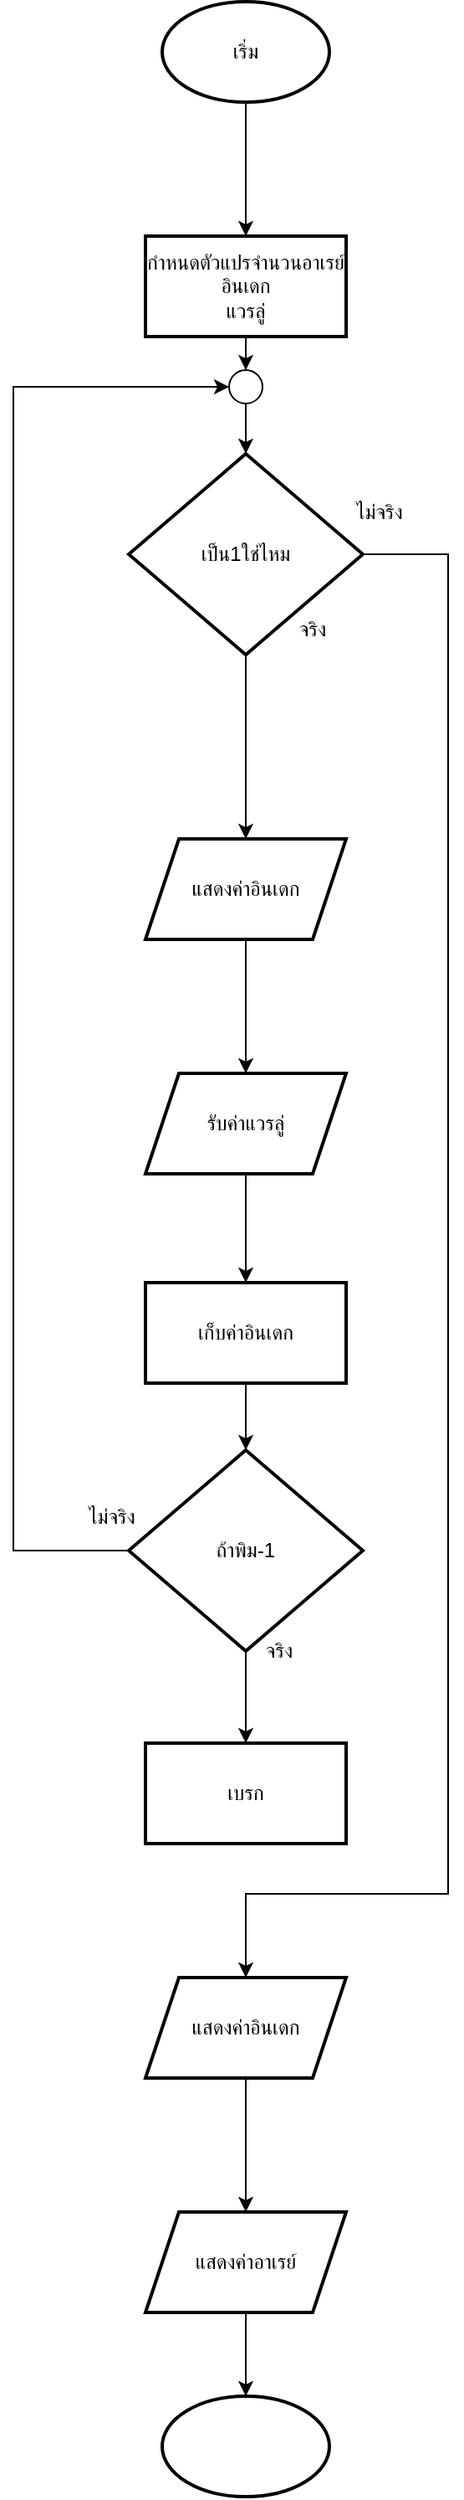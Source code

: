 <mxfile version="25.0.3">
  <diagram name="Page-1" id="r3WUniViR8Q-_TRs2SJ-">
    <mxGraphModel dx="965" dy="510" grid="1" gridSize="10" guides="1" tooltips="1" connect="1" arrows="1" fold="1" page="1" pageScale="1" pageWidth="850" pageHeight="1100" math="0" shadow="0">
      <root>
        <mxCell id="0" />
        <mxCell id="1" parent="0" />
        <mxCell id="ttHGLKsneC0CqZ8a_wNQ-3" value="" style="edgeStyle=orthogonalEdgeStyle;rounded=0;orthogonalLoop=1;jettySize=auto;html=1;" edge="1" parent="1" source="ttHGLKsneC0CqZ8a_wNQ-1" target="ttHGLKsneC0CqZ8a_wNQ-2">
          <mxGeometry relative="1" as="geometry" />
        </mxCell>
        <mxCell id="ttHGLKsneC0CqZ8a_wNQ-1" value="เริ่ม" style="strokeWidth=2;html=1;shape=mxgraph.flowchart.start_1;whiteSpace=wrap;" vertex="1" parent="1">
          <mxGeometry x="370" y="60" width="100" height="60" as="geometry" />
        </mxCell>
        <mxCell id="ttHGLKsneC0CqZ8a_wNQ-5" value="" style="edgeStyle=orthogonalEdgeStyle;rounded=0;orthogonalLoop=1;jettySize=auto;html=1;" edge="1" parent="1" source="ttHGLKsneC0CqZ8a_wNQ-24" target="ttHGLKsneC0CqZ8a_wNQ-4">
          <mxGeometry relative="1" as="geometry" />
        </mxCell>
        <mxCell id="ttHGLKsneC0CqZ8a_wNQ-2" value="กำหนดตัวแปรจำนวนอาเรย์&lt;div&gt;อินเดก&lt;/div&gt;&lt;div&gt;แวรลู่&lt;/div&gt;" style="whiteSpace=wrap;html=1;strokeWidth=2;" vertex="1" parent="1">
          <mxGeometry x="360" y="200" width="120" height="60" as="geometry" />
        </mxCell>
        <mxCell id="ttHGLKsneC0CqZ8a_wNQ-15" value="" style="edgeStyle=orthogonalEdgeStyle;rounded=0;orthogonalLoop=1;jettySize=auto;html=1;" edge="1" parent="1" source="ttHGLKsneC0CqZ8a_wNQ-4" target="ttHGLKsneC0CqZ8a_wNQ-14">
          <mxGeometry relative="1" as="geometry" />
        </mxCell>
        <mxCell id="ttHGLKsneC0CqZ8a_wNQ-27" style="edgeStyle=orthogonalEdgeStyle;rounded=0;orthogonalLoop=1;jettySize=auto;html=1;" edge="1" parent="1" source="ttHGLKsneC0CqZ8a_wNQ-4">
          <mxGeometry relative="1" as="geometry">
            <mxPoint x="420" y="1240" as="targetPoint" />
            <Array as="points">
              <mxPoint x="541" y="390" />
              <mxPoint x="541" y="1190" />
              <mxPoint x="420" y="1190" />
            </Array>
          </mxGeometry>
        </mxCell>
        <mxCell id="ttHGLKsneC0CqZ8a_wNQ-4" value="เป็น1ใช่ไหม" style="rhombus;whiteSpace=wrap;html=1;strokeWidth=2;" vertex="1" parent="1">
          <mxGeometry x="350" y="330" width="140" height="120" as="geometry" />
        </mxCell>
        <mxCell id="ttHGLKsneC0CqZ8a_wNQ-8" value="ไม่จริง" style="text;html=1;align=center;verticalAlign=middle;whiteSpace=wrap;rounded=0;" vertex="1" parent="1">
          <mxGeometry x="470" y="350" width="60" height="30" as="geometry" />
        </mxCell>
        <mxCell id="ttHGLKsneC0CqZ8a_wNQ-11" value="จริง" style="text;html=1;align=center;verticalAlign=middle;whiteSpace=wrap;rounded=0;" vertex="1" parent="1">
          <mxGeometry x="430" y="420" width="60" height="30" as="geometry" />
        </mxCell>
        <mxCell id="ttHGLKsneC0CqZ8a_wNQ-21" value="" style="edgeStyle=orthogonalEdgeStyle;rounded=0;orthogonalLoop=1;jettySize=auto;html=1;" edge="1" parent="1" source="ttHGLKsneC0CqZ8a_wNQ-12" target="ttHGLKsneC0CqZ8a_wNQ-20">
          <mxGeometry relative="1" as="geometry" />
        </mxCell>
        <mxCell id="ttHGLKsneC0CqZ8a_wNQ-23" style="edgeStyle=orthogonalEdgeStyle;rounded=0;orthogonalLoop=1;jettySize=auto;html=1;entryX=0;entryY=0.5;entryDx=0;entryDy=0;entryPerimeter=0;exitX=0;exitY=0.5;exitDx=0;exitDy=0;" edge="1" parent="1" source="ttHGLKsneC0CqZ8a_wNQ-12" target="ttHGLKsneC0CqZ8a_wNQ-24">
          <mxGeometry relative="1" as="geometry">
            <mxPoint x="400" y="290" as="targetPoint" />
            <Array as="points">
              <mxPoint x="281" y="985" />
              <mxPoint x="281" y="290" />
            </Array>
          </mxGeometry>
        </mxCell>
        <mxCell id="ttHGLKsneC0CqZ8a_wNQ-12" value="ถ้าพิม-1" style="rhombus;whiteSpace=wrap;html=1;strokeWidth=2;" vertex="1" parent="1">
          <mxGeometry x="350" y="925" width="140" height="120" as="geometry" />
        </mxCell>
        <mxCell id="ttHGLKsneC0CqZ8a_wNQ-17" value="" style="edgeStyle=orthogonalEdgeStyle;rounded=0;orthogonalLoop=1;jettySize=auto;html=1;" edge="1" parent="1" source="ttHGLKsneC0CqZ8a_wNQ-14" target="ttHGLKsneC0CqZ8a_wNQ-16">
          <mxGeometry relative="1" as="geometry" />
        </mxCell>
        <mxCell id="ttHGLKsneC0CqZ8a_wNQ-14" value="แสดงค่าอินเดก" style="shape=parallelogram;perimeter=parallelogramPerimeter;whiteSpace=wrap;html=1;fixedSize=1;strokeWidth=2;" vertex="1" parent="1">
          <mxGeometry x="360" y="560" width="120" height="60" as="geometry" />
        </mxCell>
        <mxCell id="ttHGLKsneC0CqZ8a_wNQ-18" value="" style="edgeStyle=orthogonalEdgeStyle;rounded=0;orthogonalLoop=1;jettySize=auto;html=1;entryX=0.5;entryY=0;entryDx=0;entryDy=0;" edge="1" parent="1" source="ttHGLKsneC0CqZ8a_wNQ-16" target="ttHGLKsneC0CqZ8a_wNQ-30">
          <mxGeometry relative="1" as="geometry" />
        </mxCell>
        <mxCell id="ttHGLKsneC0CqZ8a_wNQ-16" value="รับค่าแวรลู่" style="shape=parallelogram;perimeter=parallelogramPerimeter;whiteSpace=wrap;html=1;fixedSize=1;strokeWidth=2;" vertex="1" parent="1">
          <mxGeometry x="360" y="700" width="120" height="60" as="geometry" />
        </mxCell>
        <mxCell id="ttHGLKsneC0CqZ8a_wNQ-19" value="จริง" style="text;html=1;align=center;verticalAlign=middle;whiteSpace=wrap;rounded=0;" vertex="1" parent="1">
          <mxGeometry x="410" y="1030" width="60" height="30" as="geometry" />
        </mxCell>
        <mxCell id="ttHGLKsneC0CqZ8a_wNQ-20" value="เบรก" style="whiteSpace=wrap;html=1;strokeWidth=2;" vertex="1" parent="1">
          <mxGeometry x="360" y="1100" width="120" height="60" as="geometry" />
        </mxCell>
        <mxCell id="ttHGLKsneC0CqZ8a_wNQ-22" value="ไม่จริง" style="text;html=1;align=center;verticalAlign=middle;whiteSpace=wrap;rounded=0;" vertex="1" parent="1">
          <mxGeometry x="310" y="950" width="60" height="30" as="geometry" />
        </mxCell>
        <mxCell id="ttHGLKsneC0CqZ8a_wNQ-25" value="" style="edgeStyle=orthogonalEdgeStyle;rounded=0;orthogonalLoop=1;jettySize=auto;html=1;" edge="1" parent="1" source="ttHGLKsneC0CqZ8a_wNQ-2" target="ttHGLKsneC0CqZ8a_wNQ-24">
          <mxGeometry relative="1" as="geometry">
            <mxPoint x="420" y="260" as="sourcePoint" />
            <mxPoint x="420" y="330" as="targetPoint" />
          </mxGeometry>
        </mxCell>
        <mxCell id="ttHGLKsneC0CqZ8a_wNQ-24" value="" style="verticalLabelPosition=bottom;verticalAlign=top;html=1;shape=mxgraph.flowchart.on-page_reference;" vertex="1" parent="1">
          <mxGeometry x="410" y="280" width="20" height="20" as="geometry" />
        </mxCell>
        <mxCell id="ttHGLKsneC0CqZ8a_wNQ-31" value="" style="edgeStyle=orthogonalEdgeStyle;rounded=0;orthogonalLoop=1;jettySize=auto;html=1;" edge="1" parent="1" source="ttHGLKsneC0CqZ8a_wNQ-30" target="ttHGLKsneC0CqZ8a_wNQ-12">
          <mxGeometry relative="1" as="geometry" />
        </mxCell>
        <mxCell id="ttHGLKsneC0CqZ8a_wNQ-30" value="เก็บค่าอินเดก" style="whiteSpace=wrap;html=1;strokeWidth=2;" vertex="1" parent="1">
          <mxGeometry x="360" y="825" width="120" height="60" as="geometry" />
        </mxCell>
        <mxCell id="ttHGLKsneC0CqZ8a_wNQ-34" value="" style="edgeStyle=orthogonalEdgeStyle;rounded=0;orthogonalLoop=1;jettySize=auto;html=1;" edge="1" parent="1" source="ttHGLKsneC0CqZ8a_wNQ-32" target="ttHGLKsneC0CqZ8a_wNQ-33">
          <mxGeometry relative="1" as="geometry" />
        </mxCell>
        <mxCell id="ttHGLKsneC0CqZ8a_wNQ-32" value="แสดงค่าอินเดก" style="shape=parallelogram;perimeter=parallelogramPerimeter;whiteSpace=wrap;html=1;fixedSize=1;strokeWidth=2;" vertex="1" parent="1">
          <mxGeometry x="360" y="1240" width="120" height="60" as="geometry" />
        </mxCell>
        <mxCell id="ttHGLKsneC0CqZ8a_wNQ-36" value="" style="edgeStyle=orthogonalEdgeStyle;rounded=0;orthogonalLoop=1;jettySize=auto;html=1;" edge="1" parent="1" source="ttHGLKsneC0CqZ8a_wNQ-33" target="ttHGLKsneC0CqZ8a_wNQ-35">
          <mxGeometry relative="1" as="geometry" />
        </mxCell>
        <mxCell id="ttHGLKsneC0CqZ8a_wNQ-33" value="แสดงค่าอาเรย์" style="shape=parallelogram;perimeter=parallelogramPerimeter;whiteSpace=wrap;html=1;fixedSize=1;strokeWidth=2;" vertex="1" parent="1">
          <mxGeometry x="360" y="1380" width="120" height="60" as="geometry" />
        </mxCell>
        <mxCell id="ttHGLKsneC0CqZ8a_wNQ-35" value="" style="strokeWidth=2;html=1;shape=mxgraph.flowchart.start_1;whiteSpace=wrap;" vertex="1" parent="1">
          <mxGeometry x="370" y="1490" width="100" height="60" as="geometry" />
        </mxCell>
      </root>
    </mxGraphModel>
  </diagram>
</mxfile>
